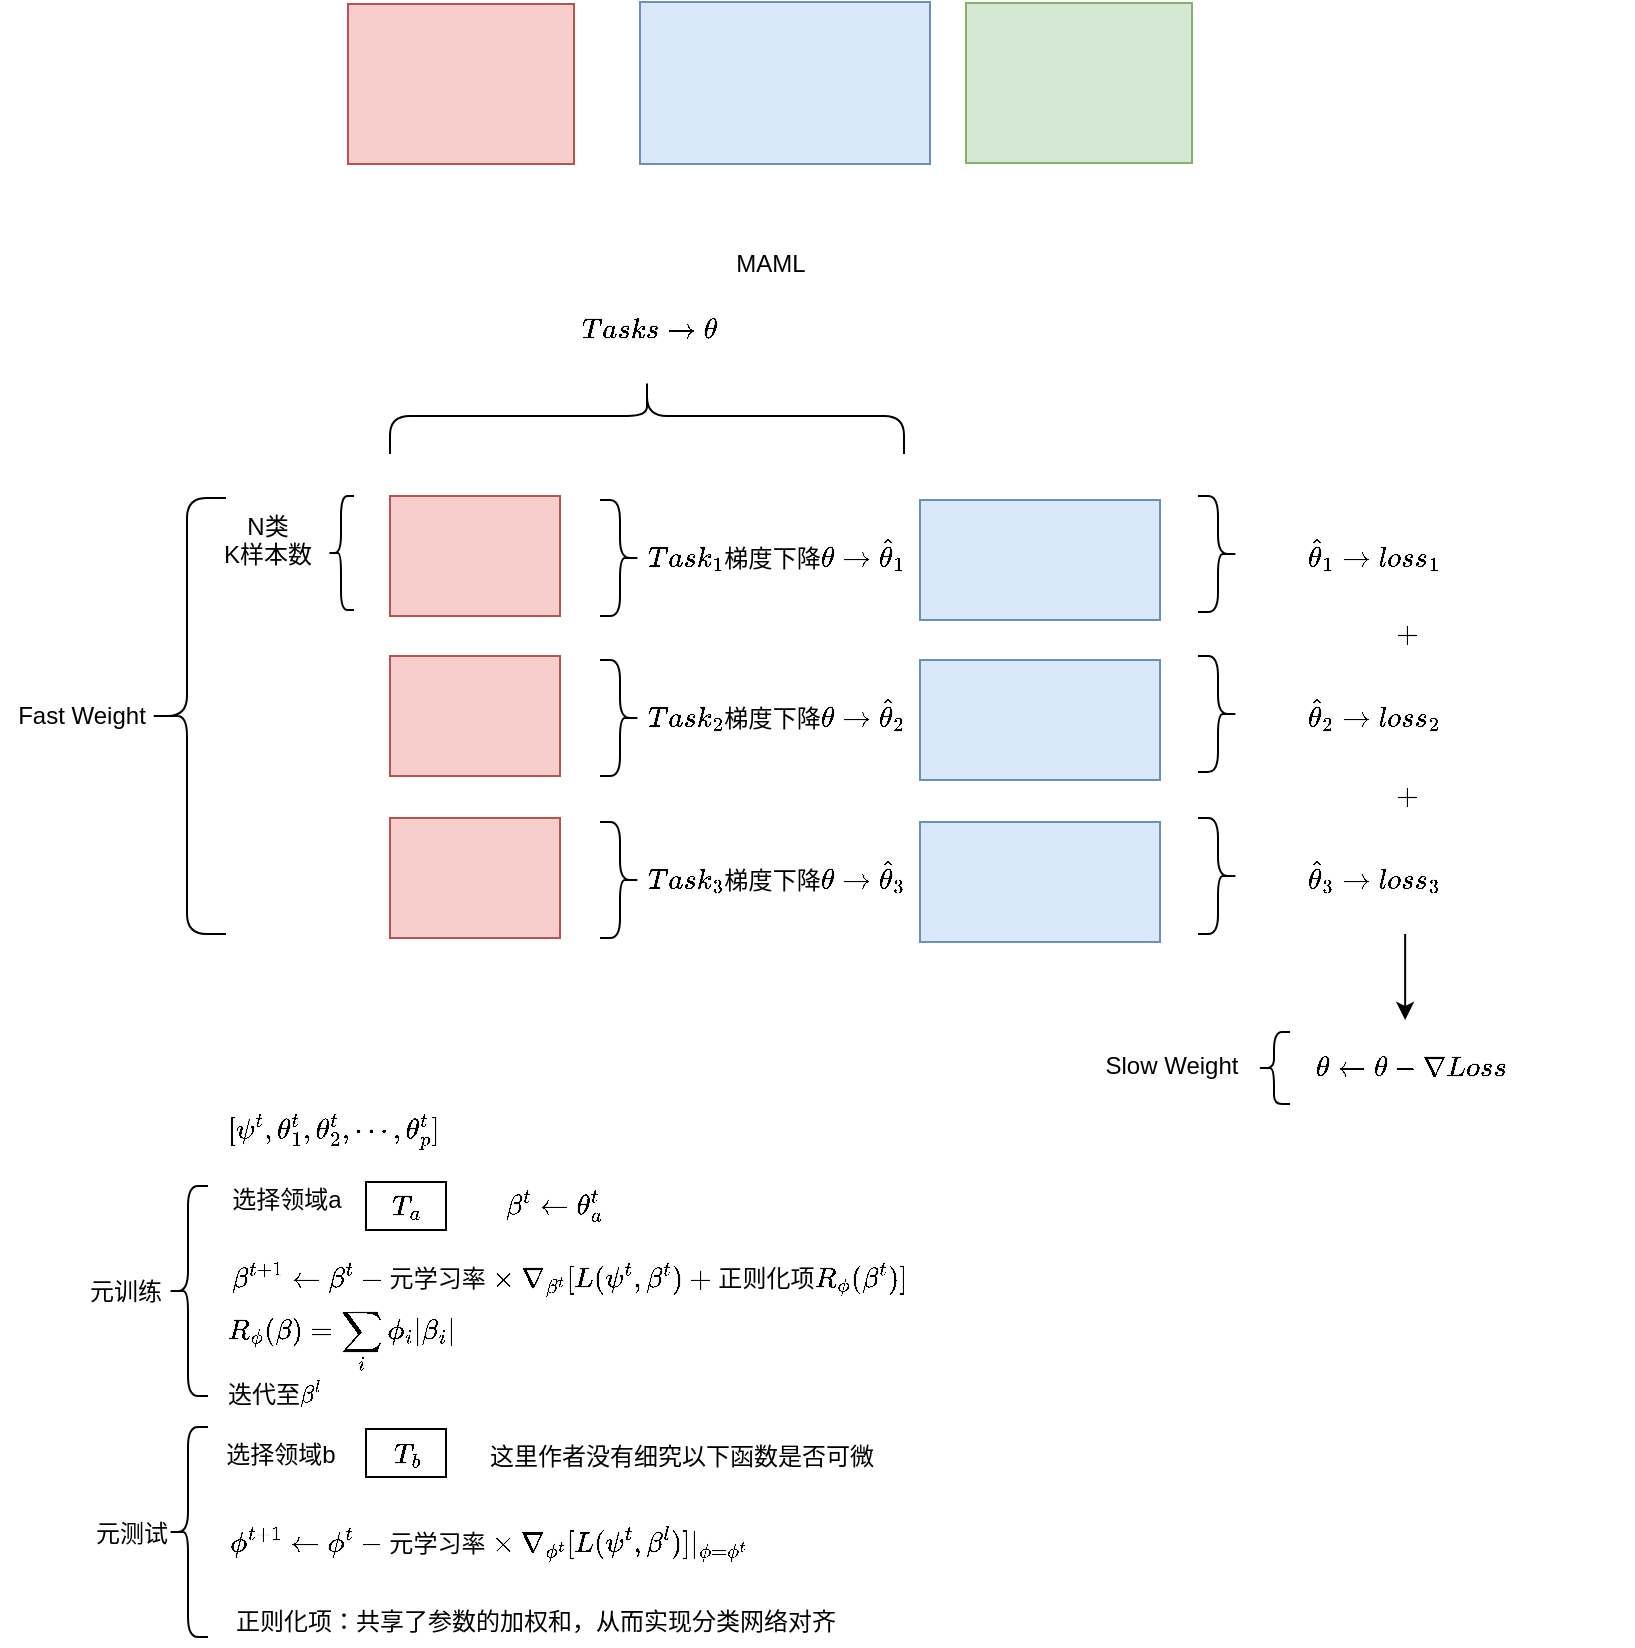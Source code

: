 <mxfile version="24.5.3" type="device">
  <diagram name="第 1 页" id="Mmt6za1OdRxTN2_uIVuW">
    <mxGraphModel dx="592" dy="764" grid="0" gridSize="10" guides="1" tooltips="1" connect="1" arrows="1" fold="1" page="0" pageScale="1" pageWidth="1169" pageHeight="1654" math="1" shadow="0">
      <root>
        <mxCell id="0" />
        <mxCell id="1" parent="0" />
        <mxCell id="hIz0siCk7fh1athTtJKb-3" value="" style="shape=curlyBracket;rounded=1;labelPosition=left;verticalLabelPosition=middle;align=right;verticalAlign=middle;direction=south;" parent="1" vertex="1">
          <mxGeometry x="305" y="134" width="257" height="38" as="geometry" />
        </mxCell>
        <mxCell id="hIz0siCk7fh1athTtJKb-4" value="$$Tasks\rightarrow\theta$$" style="text;align=center;verticalAlign=middle;resizable=0;points=[];autosize=1;strokeColor=none;fillColor=none;html=1;" parent="1" vertex="1">
          <mxGeometry x="353" y="97" width="162" height="26" as="geometry" />
        </mxCell>
        <mxCell id="hIz0siCk7fh1athTtJKb-11" value="" style="rounded=0;fillColor=#f8cecc;strokeColor=#b85450;" parent="1" vertex="1">
          <mxGeometry x="284" y="-53" width="113" height="80" as="geometry" />
        </mxCell>
        <mxCell id="hIz0siCk7fh1athTtJKb-12" value="" style="rounded=0;fillColor=#dae8fc;strokeColor=#6c8ebf;" parent="1" vertex="1">
          <mxGeometry x="430" y="-54" width="145" height="81" as="geometry" />
        </mxCell>
        <mxCell id="hIz0siCk7fh1athTtJKb-13" value="" style="rounded=0;fillColor=#d5e8d4;strokeColor=#82b366;" parent="1" vertex="1">
          <mxGeometry x="593" y="-53.5" width="113" height="80" as="geometry" />
        </mxCell>
        <mxCell id="hIz0siCk7fh1athTtJKb-14" value="" style="shape=curlyBracket;rounded=1;labelPosition=left;verticalLabelPosition=middle;align=right;verticalAlign=middle;" parent="1" vertex="1">
          <mxGeometry x="274" y="193" width="13" height="57" as="geometry" />
        </mxCell>
        <mxCell id="hIz0siCk7fh1athTtJKb-15" value="N类&#xa;K样本数" style="text;align=center;verticalAlign=middle;resizable=0;points=[];autosize=1;strokeColor=none;fillColor=none;" parent="1" vertex="1">
          <mxGeometry x="213" y="194" width="62" height="41" as="geometry" />
        </mxCell>
        <mxCell id="YcSjNkucrVoM031v3dmT-5" value="" style="rounded=0;fillColor=#f8cecc;strokeColor=#b85450;" parent="1" vertex="1">
          <mxGeometry x="305" y="193" width="85" height="60" as="geometry" />
        </mxCell>
        <mxCell id="YcSjNkucrVoM031v3dmT-6" value="" style="rounded=0;fillColor=#dae8fc;strokeColor=#6c8ebf;" parent="1" vertex="1">
          <mxGeometry x="570" y="195" width="120" height="60" as="geometry" />
        </mxCell>
        <mxCell id="YcSjNkucrVoM031v3dmT-7" value="" style="shape=curlyBracket;rounded=1;flipH=1;labelPosition=right;verticalLabelPosition=middle;align=left;verticalAlign=middle;" parent="1" vertex="1">
          <mxGeometry x="410" y="195" width="20" height="58" as="geometry" />
        </mxCell>
        <mxCell id="YcSjNkucrVoM031v3dmT-8" value="$$Task_1梯度下降\theta\rightarrow\hat{\theta}_1$$" style="text;align=center;verticalAlign=middle;resizable=0;points=[];autosize=1;strokeColor=none;fillColor=none;html=1;" parent="1" vertex="1">
          <mxGeometry x="353" y="209" width="289" height="26" as="geometry" />
        </mxCell>
        <mxCell id="YcSjNkucrVoM031v3dmT-23" value="" style="shape=curlyBracket;rounded=1;flipH=1;labelPosition=right;verticalLabelPosition=middle;align=left;verticalAlign=middle;" parent="1" vertex="1">
          <mxGeometry x="709" y="193" width="20" height="58" as="geometry" />
        </mxCell>
        <mxCell id="YcSjNkucrVoM031v3dmT-25" value="$$\hat{\theta}_1\rightarrow loss_1$$" style="text;align=center;verticalAlign=middle;resizable=0;points=[];autosize=1;strokeColor=none;fillColor=none;html=1;" parent="1" vertex="1">
          <mxGeometry x="691" y="209" width="211" height="26" as="geometry" />
        </mxCell>
        <mxCell id="YcSjNkucrVoM031v3dmT-31" value="" style="rounded=0;fillColor=#f8cecc;strokeColor=#b85450;" parent="1" vertex="1">
          <mxGeometry x="305" y="273" width="85" height="60" as="geometry" />
        </mxCell>
        <mxCell id="YcSjNkucrVoM031v3dmT-32" value="" style="rounded=0;fillColor=#dae8fc;strokeColor=#6c8ebf;" parent="1" vertex="1">
          <mxGeometry x="570" y="275" width="120" height="60" as="geometry" />
        </mxCell>
        <mxCell id="YcSjNkucrVoM031v3dmT-33" value="" style="shape=curlyBracket;rounded=1;flipH=1;labelPosition=right;verticalLabelPosition=middle;align=left;verticalAlign=middle;" parent="1" vertex="1">
          <mxGeometry x="410" y="275" width="20" height="58" as="geometry" />
        </mxCell>
        <mxCell id="YcSjNkucrVoM031v3dmT-34" value="$$Task_2梯度下降\theta\rightarrow\hat{\theta}_2$$" style="text;align=center;verticalAlign=middle;resizable=0;points=[];autosize=1;strokeColor=none;fillColor=none;html=1;" parent="1" vertex="1">
          <mxGeometry x="353" y="289" width="289" height="26" as="geometry" />
        </mxCell>
        <mxCell id="YcSjNkucrVoM031v3dmT-35" value="" style="shape=curlyBracket;rounded=1;flipH=1;labelPosition=right;verticalLabelPosition=middle;align=left;verticalAlign=middle;" parent="1" vertex="1">
          <mxGeometry x="709" y="273" width="20" height="58" as="geometry" />
        </mxCell>
        <mxCell id="YcSjNkucrVoM031v3dmT-36" value="$$\hat{\theta}_2\rightarrow loss_2$$" style="text;align=center;verticalAlign=middle;resizable=0;points=[];autosize=1;strokeColor=none;fillColor=none;html=1;" parent="1" vertex="1">
          <mxGeometry x="691" y="289" width="211" height="26" as="geometry" />
        </mxCell>
        <mxCell id="YcSjNkucrVoM031v3dmT-37" value="" style="rounded=0;fillColor=#f8cecc;strokeColor=#b85450;" parent="1" vertex="1">
          <mxGeometry x="305" y="354" width="85" height="60" as="geometry" />
        </mxCell>
        <mxCell id="YcSjNkucrVoM031v3dmT-38" value="" style="rounded=0;fillColor=#dae8fc;strokeColor=#6c8ebf;" parent="1" vertex="1">
          <mxGeometry x="570" y="356" width="120" height="60" as="geometry" />
        </mxCell>
        <mxCell id="YcSjNkucrVoM031v3dmT-39" value="" style="shape=curlyBracket;rounded=1;flipH=1;labelPosition=right;verticalLabelPosition=middle;align=left;verticalAlign=middle;" parent="1" vertex="1">
          <mxGeometry x="410" y="356" width="20" height="58" as="geometry" />
        </mxCell>
        <mxCell id="YcSjNkucrVoM031v3dmT-40" value="$$Task_3梯度下降\theta\rightarrow\hat{\theta}_3$$" style="text;align=center;verticalAlign=middle;resizable=0;points=[];autosize=1;strokeColor=none;fillColor=none;html=1;" parent="1" vertex="1">
          <mxGeometry x="353" y="370" width="289" height="26" as="geometry" />
        </mxCell>
        <mxCell id="YcSjNkucrVoM031v3dmT-41" value="" style="shape=curlyBracket;rounded=1;flipH=1;labelPosition=right;verticalLabelPosition=middle;align=left;verticalAlign=middle;" parent="1" vertex="1">
          <mxGeometry x="709" y="354" width="20" height="58" as="geometry" />
        </mxCell>
        <mxCell id="YcSjNkucrVoM031v3dmT-42" value="$$\hat{\theta}_3\rightarrow loss_3$$" style="text;align=center;verticalAlign=middle;resizable=0;points=[];autosize=1;strokeColor=none;fillColor=none;html=1;" parent="1" vertex="1">
          <mxGeometry x="691" y="370" width="211" height="26" as="geometry" />
        </mxCell>
        <mxCell id="YcSjNkucrVoM031v3dmT-43" value="" style="shape=curlyBracket;rounded=1;labelPosition=left;verticalLabelPosition=middle;align=right;verticalAlign=middle;" parent="1" vertex="1">
          <mxGeometry x="184" y="194" width="39" height="218" as="geometry" />
        </mxCell>
        <mxCell id="YcSjNkucrVoM031v3dmT-44" value="Fast Weight" style="text;align=center;verticalAlign=middle;resizable=0;points=[];autosize=1;strokeColor=none;fillColor=none;" parent="1" vertex="1">
          <mxGeometry x="110" y="289" width="82" height="26" as="geometry" />
        </mxCell>
        <mxCell id="YcSjNkucrVoM031v3dmT-45" value="$$+$$" style="text;align=center;verticalAlign=middle;resizable=0;points=[];autosize=1;strokeColor=none;fillColor=none;html=1;" parent="1" vertex="1">
          <mxGeometry x="787" y="249" width="52" height="26" as="geometry" />
        </mxCell>
        <mxCell id="YcSjNkucrVoM031v3dmT-46" value="$$+$$" style="text;align=center;verticalAlign=middle;resizable=0;points=[];autosize=1;strokeColor=none;fillColor=none;html=1;" parent="1" vertex="1">
          <mxGeometry x="787" y="330" width="52" height="26" as="geometry" />
        </mxCell>
        <mxCell id="YcSjNkucrVoM031v3dmT-47" value="" style="endArrow=classic;rounded=0;" parent="1" edge="1">
          <mxGeometry width="50" height="50" relative="1" as="geometry">
            <mxPoint x="812.58" y="412" as="sourcePoint" />
            <mxPoint x="812.58" y="455" as="targetPoint" />
          </mxGeometry>
        </mxCell>
        <mxCell id="YcSjNkucrVoM031v3dmT-48" value="$$\theta\leftarrow\theta-\nabla&amp;nbsp; Loss$$" style="text;align=center;verticalAlign=middle;resizable=0;points=[];autosize=1;strokeColor=none;fillColor=none;html=1;" parent="1" vertex="1">
          <mxGeometry x="703.5" y="466" width="223" height="26" as="geometry" />
        </mxCell>
        <mxCell id="YcSjNkucrVoM031v3dmT-49" value="" style="shape=curlyBracket;rounded=1;labelPosition=left;verticalLabelPosition=middle;align=right;verticalAlign=middle;" parent="1" vertex="1">
          <mxGeometry x="739" y="461" width="16" height="36" as="geometry" />
        </mxCell>
        <mxCell id="YcSjNkucrVoM031v3dmT-51" value="Slow Weight" style="text;align=center;verticalAlign=middle;resizable=0;points=[];autosize=1;strokeColor=none;fillColor=none;" parent="1" vertex="1">
          <mxGeometry x="654" y="464" width="84" height="26" as="geometry" />
        </mxCell>
        <mxCell id="YcSjNkucrVoM031v3dmT-52" value="MAML" style="text;align=center;verticalAlign=middle;resizable=0;points=[];autosize=1;strokeColor=none;fillColor=none;" parent="1" vertex="1">
          <mxGeometry x="469" y="63" width="53" height="26" as="geometry" />
        </mxCell>
        <mxCell id="7oCJO-D9ezWXIG1Yo4mg-1" value="$$[\psi^t,\theta^t_1,\theta^t_2, \cdots,\theta^t_p]$$" style="text;align=center;verticalAlign=middle;resizable=0;points=[];autosize=1;strokeColor=none;fillColor=none;html=1;" vertex="1" parent="1">
          <mxGeometry x="133" y="497" width="285" height="26" as="geometry" />
        </mxCell>
        <mxCell id="7oCJO-D9ezWXIG1Yo4mg-4" value="$$\beta^t\gets \theta^t_a $$" style="text;align=center;verticalAlign=middle;resizable=0;points=[];autosize=1;strokeColor=none;fillColor=none;html=1;" vertex="1" parent="1">
          <mxGeometry x="304" y="534" width="165" height="26" as="geometry" />
        </mxCell>
        <mxCell id="7oCJO-D9ezWXIG1Yo4mg-5" value="" style="shape=curlyBracket;rounded=1;labelPosition=left;verticalLabelPosition=middle;align=right;verticalAlign=middle;" vertex="1" parent="1">
          <mxGeometry x="194" y="538" width="20" height="105" as="geometry" />
        </mxCell>
        <mxCell id="7oCJO-D9ezWXIG1Yo4mg-6" value="元训练" style="text;align=center;verticalAlign=middle;resizable=0;points=[];autosize=1;strokeColor=none;fillColor=none;" vertex="1" parent="1">
          <mxGeometry x="146" y="577" width="54" height="26" as="geometry" />
        </mxCell>
        <mxCell id="7oCJO-D9ezWXIG1Yo4mg-8" value="$$T_a$$" style="rounded=0;html=1;" vertex="1" parent="1">
          <mxGeometry x="293" y="536" width="40" height="24" as="geometry" />
        </mxCell>
        <mxCell id="7oCJO-D9ezWXIG1Yo4mg-9" value="$$\beta^{t+1}\gets \beta^t-元学习率\times \nabla_{\beta^t}[L(\psi^t,\beta^t)+正则化项R_{\phi}(\beta^t)]$$" style="text;align=center;verticalAlign=middle;resizable=0;points=[];autosize=1;strokeColor=none;fillColor=none;html=1;" vertex="1" parent="1">
          <mxGeometry x="110" y="571" width="567" height="26" as="geometry" />
        </mxCell>
        <mxCell id="7oCJO-D9ezWXIG1Yo4mg-12" value="&lt;font face=&quot;Times New Roman&quot;&gt;$$迭代至\beta^l$$&lt;/font&gt;" style="text;align=center;verticalAlign=middle;resizable=0;points=[];autosize=1;strokeColor=none;fillColor=none;html=1;" vertex="1" parent="1">
          <mxGeometry x="192" y="629" width="110" height="26" as="geometry" />
        </mxCell>
        <mxCell id="7oCJO-D9ezWXIG1Yo4mg-13" value="&lt;b&gt;$$R_{\phi}(\beta)=\sum_i\phi_i|\beta_i|$$&lt;/b&gt;" style="text;align=center;verticalAlign=middle;resizable=0;points=[];autosize=1;strokeColor=none;fillColor=none;html=1;" vertex="1" parent="1">
          <mxGeometry x="156" y="603" width="248" height="26" as="geometry" />
        </mxCell>
        <mxCell id="7oCJO-D9ezWXIG1Yo4mg-14" value="元测试" style="text;align=center;verticalAlign=middle;resizable=0;points=[];autosize=1;strokeColor=none;fillColor=none;" vertex="1" parent="1">
          <mxGeometry x="149" y="698" width="54" height="26" as="geometry" />
        </mxCell>
        <mxCell id="7oCJO-D9ezWXIG1Yo4mg-15" value="选择领域a" style="text;align=center;verticalAlign=middle;resizable=0;points=[];autosize=1;strokeColor=none;fillColor=none;html=1;" vertex="1" parent="1">
          <mxGeometry x="216" y="532" width="73" height="26" as="geometry" />
        </mxCell>
        <mxCell id="7oCJO-D9ezWXIG1Yo4mg-17" value="" style="shape=curlyBracket;rounded=1;labelPosition=left;verticalLabelPosition=middle;align=right;verticalAlign=middle;" vertex="1" parent="1">
          <mxGeometry x="194" y="658.5" width="20" height="105" as="geometry" />
        </mxCell>
        <mxCell id="7oCJO-D9ezWXIG1Yo4mg-18" value="选择领域b" style="text;align=center;verticalAlign=middle;resizable=0;points=[];autosize=1;strokeColor=none;fillColor=none;" vertex="1" parent="1">
          <mxGeometry x="214" y="658.5" width="73" height="26" as="geometry" />
        </mxCell>
        <mxCell id="7oCJO-D9ezWXIG1Yo4mg-19" value="$$T_b$$" style="rounded=0;html=1;" vertex="1" parent="1">
          <mxGeometry x="293" y="659.5" width="40" height="24" as="geometry" />
        </mxCell>
        <mxCell id="7oCJO-D9ezWXIG1Yo4mg-20" value="$$\phi^{t+1}\gets \phi^t-元学习率\times \nabla_{\phi^t}[L(\psi^t, \beta^l)]|_{\phi=\phi^t}$$" style="text;align=center;verticalAlign=middle;resizable=0;points=[];autosize=1;strokeColor=none;fillColor=none;html=1;" vertex="1" parent="1">
          <mxGeometry x="114" y="703" width="479" height="26" as="geometry" />
        </mxCell>
        <mxCell id="7oCJO-D9ezWXIG1Yo4mg-21" value="正则化项：共享了参数的加权和，从而实现分类网络对齐" style="text;align=center;verticalAlign=middle;resizable=0;points=[];autosize=1;strokeColor=none;fillColor=none;" vertex="1" parent="1">
          <mxGeometry x="219" y="742" width="318" height="26" as="geometry" />
        </mxCell>
        <mxCell id="7oCJO-D9ezWXIG1Yo4mg-22" value="这里作者没有细究以下函数是否可微" style="text;align=center;verticalAlign=middle;resizable=0;points=[];autosize=1;strokeColor=none;fillColor=none;" vertex="1" parent="1">
          <mxGeometry x="346" y="659.5" width="210" height="26" as="geometry" />
        </mxCell>
      </root>
    </mxGraphModel>
  </diagram>
</mxfile>
